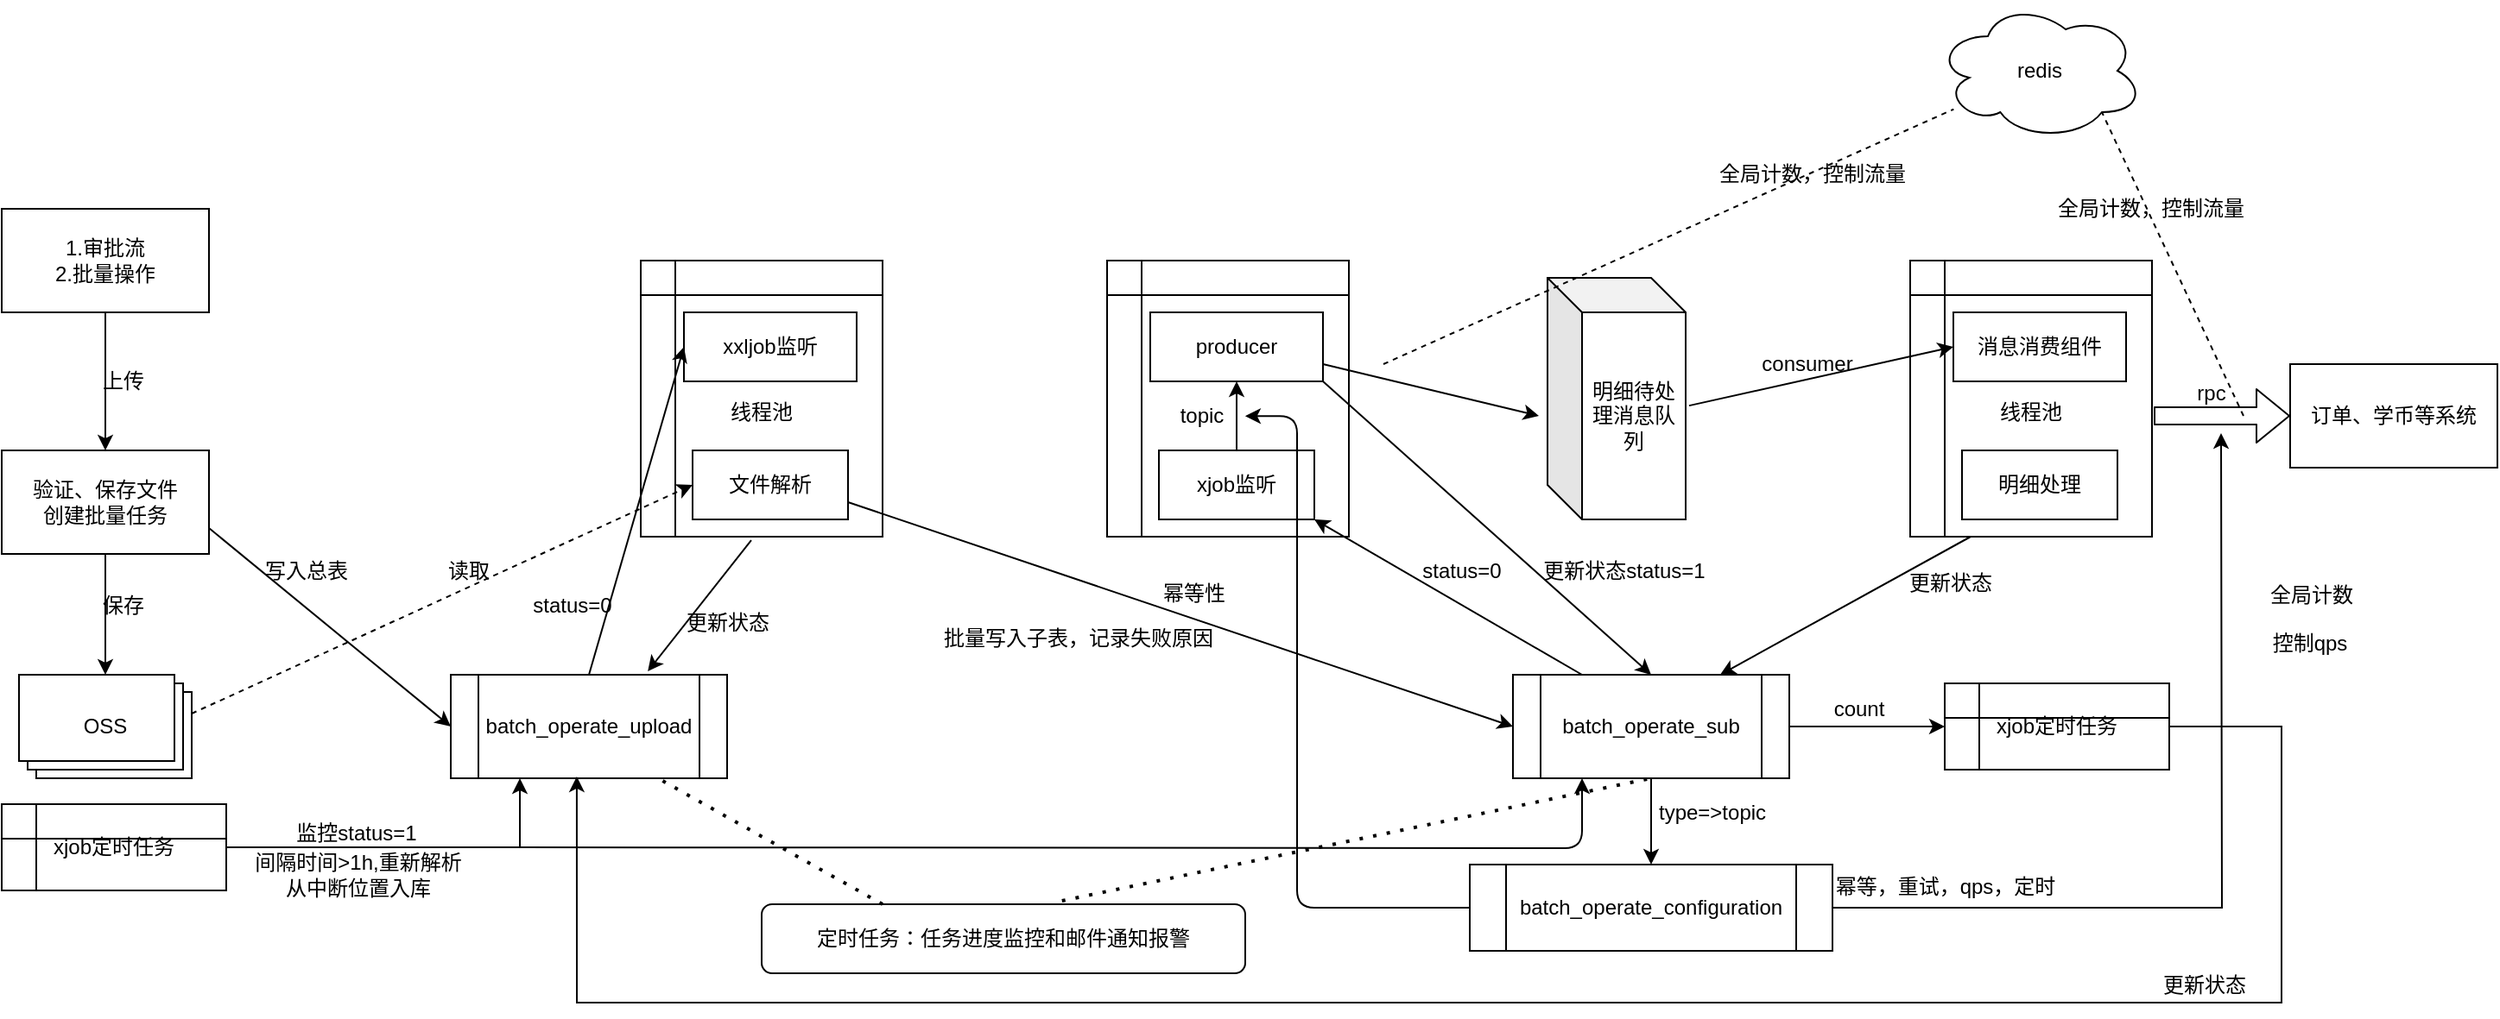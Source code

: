 <mxfile version="14.4.3" type="github">
  <diagram id="qoWiwMtUUDoG-ershA9c" name="Page-1">
    <mxGraphModel dx="1426" dy="5586" grid="1" gridSize="10" guides="1" tooltips="1" connect="1" arrows="1" fold="1" page="1" pageScale="1" pageWidth="3300" pageHeight="4681" math="0" shadow="0">
      <root>
        <mxCell id="0" />
        <mxCell id="1" parent="0" />
        <mxCell id="PZr9lelDYHl3dYxXVVvF-3" value="" style="edgeStyle=orthogonalEdgeStyle;rounded=0;orthogonalLoop=1;jettySize=auto;html=1;" parent="1" source="PZr9lelDYHl3dYxXVVvF-1" target="PZr9lelDYHl3dYxXVVvF-2" edge="1">
          <mxGeometry relative="1" as="geometry" />
        </mxCell>
        <mxCell id="PZr9lelDYHl3dYxXVVvF-1" value="1.审批流&lt;br&gt;2.批量操作" style="rounded=0;whiteSpace=wrap;html=1;" parent="1" vertex="1">
          <mxGeometry x="220" y="70" width="120" height="60" as="geometry" />
        </mxCell>
        <mxCell id="PZr9lelDYHl3dYxXVVvF-7" style="edgeStyle=orthogonalEdgeStyle;rounded=0;orthogonalLoop=1;jettySize=auto;html=1;" parent="1" source="PZr9lelDYHl3dYxXVVvF-2" edge="1">
          <mxGeometry relative="1" as="geometry">
            <mxPoint x="280" y="340" as="targetPoint" />
          </mxGeometry>
        </mxCell>
        <mxCell id="PZr9lelDYHl3dYxXVVvF-2" value="验证、保存文件&lt;br&gt;创建批量任务" style="rounded=0;whiteSpace=wrap;html=1;" parent="1" vertex="1">
          <mxGeometry x="220" y="210" width="120" height="60" as="geometry" />
        </mxCell>
        <mxCell id="PZr9lelDYHl3dYxXVVvF-4" value="上传" style="text;html=1;align=center;verticalAlign=middle;resizable=0;points=[];autosize=1;" parent="1" vertex="1">
          <mxGeometry x="270" y="160" width="40" height="20" as="geometry" />
        </mxCell>
        <mxCell id="PZr9lelDYHl3dYxXVVvF-5" value="" style="verticalLabelPosition=bottom;verticalAlign=top;html=1;shape=mxgraph.basic.layered_rect;dx=10;outlineConnect=0;" parent="1" vertex="1">
          <mxGeometry x="230" y="340" width="100" height="60" as="geometry" />
        </mxCell>
        <mxCell id="PZr9lelDYHl3dYxXVVvF-6" value="OSS" style="text;html=1;strokeColor=none;fillColor=none;align=center;verticalAlign=middle;whiteSpace=wrap;rounded=0;" parent="1" vertex="1">
          <mxGeometry x="260" y="360" width="40" height="20" as="geometry" />
        </mxCell>
        <mxCell id="PZr9lelDYHl3dYxXVVvF-8" value="batch_operate_upload" style="shape=process;whiteSpace=wrap;html=1;backgroundOutline=1;" parent="1" vertex="1">
          <mxGeometry x="480" y="340" width="160" height="60" as="geometry" />
        </mxCell>
        <mxCell id="PZr9lelDYHl3dYxXVVvF-9" value="&lt;br&gt;线程池&lt;br&gt;" style="shape=internalStorage;whiteSpace=wrap;html=1;backgroundOutline=1;" parent="1" vertex="1">
          <mxGeometry x="590" y="100" width="140" height="160" as="geometry" />
        </mxCell>
        <mxCell id="PZr9lelDYHl3dYxXVVvF-10" value="" style="endArrow=classic;html=1;exitX=0;exitY=0;exitDx=100;exitDy=22.5;exitPerimeter=0;entryX=0;entryY=0.5;entryDx=0;entryDy=0;dashed=1;" parent="1" source="PZr9lelDYHl3dYxXVVvF-5" target="PZr9lelDYHl3dYxXVVvF-13" edge="1">
          <mxGeometry width="50" height="50" relative="1" as="geometry">
            <mxPoint x="390" y="380" as="sourcePoint" />
            <mxPoint x="440" y="330" as="targetPoint" />
          </mxGeometry>
        </mxCell>
        <mxCell id="PZr9lelDYHl3dYxXVVvF-11" value="&lt;span&gt;xxljob监听&lt;/span&gt;" style="rounded=0;whiteSpace=wrap;html=1;" parent="1" vertex="1">
          <mxGeometry x="615" y="130" width="100" height="40" as="geometry" />
        </mxCell>
        <mxCell id="PZr9lelDYHl3dYxXVVvF-13" value="文件解析" style="rounded=0;whiteSpace=wrap;html=1;" parent="1" vertex="1">
          <mxGeometry x="620" y="210" width="90" height="40" as="geometry" />
        </mxCell>
        <mxCell id="PZr9lelDYHl3dYxXVVvF-14" value="" style="endArrow=classic;html=1;exitX=0.5;exitY=0;exitDx=0;exitDy=0;entryX=0;entryY=0.5;entryDx=0;entryDy=0;" parent="1" source="PZr9lelDYHl3dYxXVVvF-8" target="PZr9lelDYHl3dYxXVVvF-11" edge="1">
          <mxGeometry width="50" height="50" relative="1" as="geometry">
            <mxPoint x="400" y="600" as="sourcePoint" />
            <mxPoint x="450" y="550" as="targetPoint" />
          </mxGeometry>
        </mxCell>
        <mxCell id="PZr9lelDYHl3dYxXVVvF-15" value="保存" style="text;html=1;align=center;verticalAlign=middle;resizable=0;points=[];autosize=1;" parent="1" vertex="1">
          <mxGeometry x="270" y="290" width="40" height="20" as="geometry" />
        </mxCell>
        <mxCell id="PZr9lelDYHl3dYxXVVvF-16" value="" style="endArrow=classic;html=1;exitX=1;exitY=0.75;exitDx=0;exitDy=0;entryX=0;entryY=0.5;entryDx=0;entryDy=0;" parent="1" source="PZr9lelDYHl3dYxXVVvF-2" target="PZr9lelDYHl3dYxXVVvF-8" edge="1">
          <mxGeometry width="50" height="50" relative="1" as="geometry">
            <mxPoint x="360" y="300" as="sourcePoint" />
            <mxPoint x="410" y="250" as="targetPoint" />
          </mxGeometry>
        </mxCell>
        <mxCell id="PZr9lelDYHl3dYxXVVvF-17" value="写入总表" style="text;html=1;align=center;verticalAlign=middle;resizable=0;points=[];autosize=1;" parent="1" vertex="1">
          <mxGeometry x="366" y="270" width="60" height="20" as="geometry" />
        </mxCell>
        <mxCell id="PZr9lelDYHl3dYxXVVvF-18" value="读取" style="text;html=1;align=center;verticalAlign=middle;resizable=0;points=[];autosize=1;" parent="1" vertex="1">
          <mxGeometry x="470" y="270" width="40" height="20" as="geometry" />
        </mxCell>
        <mxCell id="PZr9lelDYHl3dYxXVVvF-19" value="" style="endArrow=classic;html=1;exitX=0.457;exitY=1.013;exitDx=0;exitDy=0;exitPerimeter=0;entryX=0.713;entryY=-0.033;entryDx=0;entryDy=0;entryPerimeter=0;" parent="1" source="PZr9lelDYHl3dYxXVVvF-9" target="PZr9lelDYHl3dYxXVVvF-8" edge="1">
          <mxGeometry width="50" height="50" relative="1" as="geometry">
            <mxPoint x="670" y="350" as="sourcePoint" />
            <mxPoint x="720" y="300" as="targetPoint" />
          </mxGeometry>
        </mxCell>
        <mxCell id="PZr9lelDYHl3dYxXVVvF-20" value="更新状态" style="text;html=1;align=center;verticalAlign=middle;resizable=0;points=[];autosize=1;" parent="1" vertex="1">
          <mxGeometry x="610" y="300" width="60" height="20" as="geometry" />
        </mxCell>
        <mxCell id="PZr9lelDYHl3dYxXVVvF-21" value="明细待处理消息队列" style="shape=cube;whiteSpace=wrap;html=1;boundedLbl=1;backgroundOutline=1;darkOpacity=0.05;darkOpacity2=0.1;" parent="1" vertex="1">
          <mxGeometry x="1115" y="110" width="80" height="140" as="geometry" />
        </mxCell>
        <mxCell id="PZr9lelDYHl3dYxXVVvF-26" value="&lt;br&gt;线程池&lt;br&gt;" style="shape=internalStorage;whiteSpace=wrap;html=1;backgroundOutline=1;" parent="1" vertex="1">
          <mxGeometry x="1325" y="100" width="140" height="160" as="geometry" />
        </mxCell>
        <mxCell id="PZr9lelDYHl3dYxXVVvF-27" value="&lt;span&gt;消息消费组件&lt;/span&gt;" style="rounded=0;whiteSpace=wrap;html=1;" parent="1" vertex="1">
          <mxGeometry x="1350" y="130" width="100" height="40" as="geometry" />
        </mxCell>
        <mxCell id="PZr9lelDYHl3dYxXVVvF-28" value="明细处理" style="rounded=0;whiteSpace=wrap;html=1;" parent="1" vertex="1">
          <mxGeometry x="1355" y="210" width="90" height="40" as="geometry" />
        </mxCell>
        <mxCell id="PZr9lelDYHl3dYxXVVvF-30" value="" style="endArrow=classic;html=1;exitX=1.025;exitY=0.529;exitDx=0;exitDy=0;exitPerimeter=0;entryX=0;entryY=0.5;entryDx=0;entryDy=0;" parent="1" source="PZr9lelDYHl3dYxXVVvF-21" target="PZr9lelDYHl3dYxXVVvF-27" edge="1">
          <mxGeometry width="50" height="50" relative="1" as="geometry">
            <mxPoint x="1205" y="210" as="sourcePoint" />
            <mxPoint x="1255" y="160" as="targetPoint" />
          </mxGeometry>
        </mxCell>
        <mxCell id="PZr9lelDYHl3dYxXVVvF-31" value="consumer" style="text;html=1;align=center;verticalAlign=middle;resizable=0;points=[];autosize=1;" parent="1" vertex="1">
          <mxGeometry x="1230" y="150" width="70" height="20" as="geometry" />
        </mxCell>
        <mxCell id="OIphQyb20RP0rthybxOa-6" value="" style="edgeStyle=orthogonalEdgeStyle;rounded=0;orthogonalLoop=1;jettySize=auto;html=1;" parent="1" source="PZr9lelDYHl3dYxXVVvF-32" target="OIphQyb20RP0rthybxOa-5" edge="1">
          <mxGeometry relative="1" as="geometry" />
        </mxCell>
        <mxCell id="OIphQyb20RP0rthybxOa-11" value="" style="edgeStyle=orthogonalEdgeStyle;rounded=0;orthogonalLoop=1;jettySize=auto;html=1;" parent="1" source="PZr9lelDYHl3dYxXVVvF-32" target="OIphQyb20RP0rthybxOa-10" edge="1">
          <mxGeometry relative="1" as="geometry" />
        </mxCell>
        <mxCell id="PZr9lelDYHl3dYxXVVvF-32" value="batch_operate_sub" style="shape=process;whiteSpace=wrap;html=1;backgroundOutline=1;" parent="1" vertex="1">
          <mxGeometry x="1095" y="340" width="160" height="60" as="geometry" />
        </mxCell>
        <mxCell id="PZr9lelDYHl3dYxXVVvF-34" value="批量写入子表，记录失败原因" style="text;html=1;align=center;verticalAlign=middle;resizable=0;points=[];autosize=1;" parent="1" vertex="1">
          <mxGeometry x="758" y="309" width="170" height="20" as="geometry" />
        </mxCell>
        <mxCell id="PZr9lelDYHl3dYxXVVvF-35" value="" style="endArrow=classic;html=1;exitX=0.25;exitY=1;exitDx=0;exitDy=0;entryX=0.75;entryY=0;entryDx=0;entryDy=0;" parent="1" source="PZr9lelDYHl3dYxXVVvF-26" target="PZr9lelDYHl3dYxXVVvF-32" edge="1">
          <mxGeometry width="50" height="50" relative="1" as="geometry">
            <mxPoint x="1335" y="320" as="sourcePoint" />
            <mxPoint x="1385" y="270" as="targetPoint" />
          </mxGeometry>
        </mxCell>
        <mxCell id="PZr9lelDYHl3dYxXVVvF-36" value="更新状态" style="text;html=1;align=center;verticalAlign=middle;resizable=0;points=[];autosize=1;" parent="1" vertex="1">
          <mxGeometry x="1318" y="277" width="60" height="20" as="geometry" />
        </mxCell>
        <mxCell id="PZr9lelDYHl3dYxXVVvF-39" value="更新状态" style="text;html=1;align=center;verticalAlign=middle;resizable=0;points=[];autosize=1;" parent="1" vertex="1">
          <mxGeometry x="1465" y="510" width="60" height="20" as="geometry" />
        </mxCell>
        <mxCell id="PZr9lelDYHl3dYxXVVvF-41" value="定时任务：任务进度监控和邮件通知报警" style="rounded=1;whiteSpace=wrap;html=1;" parent="1" vertex="1">
          <mxGeometry x="660" y="473" width="280" height="40" as="geometry" />
        </mxCell>
        <mxCell id="PZr9lelDYHl3dYxXVVvF-42" value="" style="endArrow=none;dashed=1;html=1;dashPattern=1 3;strokeWidth=2;exitX=0.25;exitY=0;exitDx=0;exitDy=0;entryX=0.75;entryY=1;entryDx=0;entryDy=0;" parent="1" source="PZr9lelDYHl3dYxXVVvF-41" target="PZr9lelDYHl3dYxXVVvF-8" edge="1">
          <mxGeometry width="50" height="50" relative="1" as="geometry">
            <mxPoint x="620" y="450" as="sourcePoint" />
            <mxPoint x="670" y="400" as="targetPoint" />
          </mxGeometry>
        </mxCell>
        <mxCell id="PZr9lelDYHl3dYxXVVvF-43" value="" style="endArrow=none;dashed=1;html=1;dashPattern=1 3;strokeWidth=2;exitX=0.621;exitY=-0.05;exitDx=0;exitDy=0;exitPerimeter=0;entryX=0.5;entryY=1;entryDx=0;entryDy=0;" parent="1" source="PZr9lelDYHl3dYxXVVvF-41" target="PZr9lelDYHl3dYxXVVvF-32" edge="1">
          <mxGeometry width="50" height="50" relative="1" as="geometry">
            <mxPoint x="810" y="470" as="sourcePoint" />
            <mxPoint x="860" y="420" as="targetPoint" />
          </mxGeometry>
        </mxCell>
        <mxCell id="OIphQyb20RP0rthybxOa-1" value="status=0" style="text;html=1;align=center;verticalAlign=middle;resizable=0;points=[];autosize=1;" parent="1" vertex="1">
          <mxGeometry x="520" y="290" width="60" height="20" as="geometry" />
        </mxCell>
        <mxCell id="gbeeoLftiZqk-tR9NvzK-5" style="edgeStyle=orthogonalEdgeStyle;rounded=0;orthogonalLoop=1;jettySize=auto;html=1;entryX=0.456;entryY=0.983;entryDx=0;entryDy=0;entryPerimeter=0;" parent="1" source="OIphQyb20RP0rthybxOa-5" target="PZr9lelDYHl3dYxXVVvF-8" edge="1">
          <mxGeometry relative="1" as="geometry">
            <Array as="points">
              <mxPoint x="1540" y="530" />
              <mxPoint x="553" y="530" />
            </Array>
          </mxGeometry>
        </mxCell>
        <mxCell id="OIphQyb20RP0rthybxOa-5" value="xjob定时任务" style="shape=internalStorage;whiteSpace=wrap;html=1;backgroundOutline=1;" parent="1" vertex="1">
          <mxGeometry x="1345" y="345" width="130" height="50" as="geometry" />
        </mxCell>
        <mxCell id="OIphQyb20RP0rthybxOa-9" value="count" style="text;html=1;align=center;verticalAlign=middle;resizable=0;points=[];autosize=1;" parent="1" vertex="1">
          <mxGeometry x="1275" y="350" width="40" height="20" as="geometry" />
        </mxCell>
        <mxCell id="gbeeoLftiZqk-tR9NvzK-1" style="edgeStyle=orthogonalEdgeStyle;rounded=0;orthogonalLoop=1;jettySize=auto;html=1;" parent="1" source="OIphQyb20RP0rthybxOa-10" edge="1">
          <mxGeometry relative="1" as="geometry">
            <mxPoint x="1505" y="200" as="targetPoint" />
          </mxGeometry>
        </mxCell>
        <mxCell id="OIphQyb20RP0rthybxOa-10" value="batch_operate_configuration" style="shape=process;whiteSpace=wrap;html=1;backgroundOutline=1;" parent="1" vertex="1">
          <mxGeometry x="1070" y="450" width="210" height="50" as="geometry" />
        </mxCell>
        <mxCell id="OIphQyb20RP0rthybxOa-12" value="type=&amp;gt;topic" style="text;html=1;align=center;verticalAlign=middle;resizable=0;points=[];autosize=1;" parent="1" vertex="1">
          <mxGeometry x="1170" y="410" width="80" height="20" as="geometry" />
        </mxCell>
        <mxCell id="OIphQyb20RP0rthybxOa-13" value="订单、学币等系统" style="rounded=0;whiteSpace=wrap;html=1;" parent="1" vertex="1">
          <mxGeometry x="1545" y="160" width="120" height="60" as="geometry" />
        </mxCell>
        <mxCell id="OIphQyb20RP0rthybxOa-14" value="" style="shape=flexArrow;endArrow=classic;html=1;entryX=0;entryY=0.5;entryDx=0;entryDy=0;" parent="1" target="OIphQyb20RP0rthybxOa-13" edge="1">
          <mxGeometry width="50" height="50" relative="1" as="geometry">
            <mxPoint x="1466" y="190" as="sourcePoint" />
            <mxPoint x="1535" y="170" as="targetPoint" />
          </mxGeometry>
        </mxCell>
        <mxCell id="OIphQyb20RP0rthybxOa-15" value="rpc" style="text;html=1;align=center;verticalAlign=middle;resizable=0;points=[];autosize=1;" parent="1" vertex="1">
          <mxGeometry x="1484" y="167" width="30" height="20" as="geometry" />
        </mxCell>
        <mxCell id="gbeeoLftiZqk-tR9NvzK-2" value="幂等，重试，qps，定时" style="text;html=1;align=center;verticalAlign=middle;resizable=0;points=[];autosize=1;" parent="1" vertex="1">
          <mxGeometry x="1275" y="453" width="140" height="20" as="geometry" />
        </mxCell>
        <mxCell id="gbeeoLftiZqk-tR9NvzK-6" value="" style="endArrow=classic;html=1;exitX=1;exitY=0.75;exitDx=0;exitDy=0;entryX=0;entryY=0.5;entryDx=0;entryDy=0;" parent="1" source="PZr9lelDYHl3dYxXVVvF-13" target="PZr9lelDYHl3dYxXVVvF-32" edge="1">
          <mxGeometry width="50" height="50" relative="1" as="geometry">
            <mxPoint x="780" y="320" as="sourcePoint" />
            <mxPoint x="830" y="270" as="targetPoint" />
          </mxGeometry>
        </mxCell>
        <mxCell id="gbeeoLftiZqk-tR9NvzK-8" value="" style="shape=internalStorage;whiteSpace=wrap;html=1;backgroundOutline=1;" parent="1" vertex="1">
          <mxGeometry x="860" y="100" width="140" height="160" as="geometry" />
        </mxCell>
        <mxCell id="gbeeoLftiZqk-tR9NvzK-9" value="&lt;span&gt;producer&lt;/span&gt;" style="rounded=0;whiteSpace=wrap;html=1;" parent="1" vertex="1">
          <mxGeometry x="885" y="130" width="100" height="40" as="geometry" />
        </mxCell>
        <mxCell id="gbeeoLftiZqk-tR9NvzK-10" value="xjob监听" style="rounded=0;whiteSpace=wrap;html=1;" parent="1" vertex="1">
          <mxGeometry x="890" y="210" width="90" height="40" as="geometry" />
        </mxCell>
        <mxCell id="gbeeoLftiZqk-tR9NvzK-11" value="" style="endArrow=classic;html=1;exitX=0.25;exitY=0;exitDx=0;exitDy=0;entryX=1;entryY=1;entryDx=0;entryDy=0;" parent="1" source="PZr9lelDYHl3dYxXVVvF-32" target="gbeeoLftiZqk-tR9NvzK-10" edge="1">
          <mxGeometry width="50" height="50" relative="1" as="geometry">
            <mxPoint x="950" y="350" as="sourcePoint" />
            <mxPoint x="1000" y="300" as="targetPoint" />
          </mxGeometry>
        </mxCell>
        <mxCell id="gbeeoLftiZqk-tR9NvzK-12" value="" style="endArrow=classic;html=1;exitX=1;exitY=0.75;exitDx=0;exitDy=0;" parent="1" source="gbeeoLftiZqk-tR9NvzK-9" edge="1">
          <mxGeometry width="50" height="50" relative="1" as="geometry">
            <mxPoint x="985" y="150" as="sourcePoint" />
            <mxPoint x="1110" y="190" as="targetPoint" />
          </mxGeometry>
        </mxCell>
        <mxCell id="gbeeoLftiZqk-tR9NvzK-13" value="status=0" style="text;html=1;align=center;verticalAlign=middle;resizable=0;points=[];autosize=1;" parent="1" vertex="1">
          <mxGeometry x="1035" y="270" width="60" height="20" as="geometry" />
        </mxCell>
        <mxCell id="gbeeoLftiZqk-tR9NvzK-14" value="" style="endArrow=classic;html=1;exitX=0.5;exitY=0;exitDx=0;exitDy=0;" parent="1" source="gbeeoLftiZqk-tR9NvzK-10" target="gbeeoLftiZqk-tR9NvzK-9" edge="1">
          <mxGeometry width="50" height="50" relative="1" as="geometry">
            <mxPoint x="770" y="280" as="sourcePoint" />
            <mxPoint x="820" y="230" as="targetPoint" />
          </mxGeometry>
        </mxCell>
        <mxCell id="gbeeoLftiZqk-tR9NvzK-15" value="" style="endArrow=classic;html=1;exitX=0;exitY=0.5;exitDx=0;exitDy=0;entryX=0.571;entryY=0.563;entryDx=0;entryDy=0;entryPerimeter=0;edgeStyle=orthogonalEdgeStyle;" parent="1" source="OIphQyb20RP0rthybxOa-10" target="gbeeoLftiZqk-tR9NvzK-8" edge="1">
          <mxGeometry width="50" height="50" relative="1" as="geometry">
            <mxPoint x="1000" y="480" as="sourcePoint" />
            <mxPoint x="1050" y="430" as="targetPoint" />
            <Array as="points">
              <mxPoint x="970" y="475" />
              <mxPoint x="970" y="190" />
            </Array>
          </mxGeometry>
        </mxCell>
        <mxCell id="gbeeoLftiZqk-tR9NvzK-16" value="topic" style="text;html=1;strokeColor=none;fillColor=none;align=center;verticalAlign=middle;whiteSpace=wrap;rounded=0;" parent="1" vertex="1">
          <mxGeometry x="895" y="180" width="40" height="20" as="geometry" />
        </mxCell>
        <mxCell id="gbeeoLftiZqk-tR9NvzK-20" value="" style="edgeStyle=orthogonalEdgeStyle;rounded=0;orthogonalLoop=1;jettySize=auto;html=1;entryX=0.25;entryY=1;entryDx=0;entryDy=0;" parent="1" source="gbeeoLftiZqk-tR9NvzK-18" target="PZr9lelDYHl3dYxXVVvF-8" edge="1">
          <mxGeometry relative="1" as="geometry">
            <mxPoint x="440" y="485" as="targetPoint" />
          </mxGeometry>
        </mxCell>
        <mxCell id="gbeeoLftiZqk-tR9NvzK-18" value="xjob定时任务" style="shape=internalStorage;whiteSpace=wrap;html=1;backgroundOutline=1;" parent="1" vertex="1">
          <mxGeometry x="220" y="415" width="130" height="50" as="geometry" />
        </mxCell>
        <mxCell id="gbeeoLftiZqk-tR9NvzK-21" value="监控status=1" style="text;html=1;align=center;verticalAlign=middle;resizable=0;points=[];autosize=1;" parent="1" vertex="1">
          <mxGeometry x="380" y="422" width="90" height="20" as="geometry" />
        </mxCell>
        <mxCell id="gbeeoLftiZqk-tR9NvzK-22" value="间隔时间&amp;gt;1h,重新解析&lt;br&gt;从中断位置入库" style="text;html=1;align=center;verticalAlign=middle;resizable=0;points=[];autosize=1;" parent="1" vertex="1">
          <mxGeometry x="356" y="441" width="140" height="30" as="geometry" />
        </mxCell>
        <mxCell id="gbeeoLftiZqk-tR9NvzK-23" value="" style="endArrow=classic;html=1;exitX=1;exitY=1;exitDx=0;exitDy=0;entryX=0.5;entryY=0;entryDx=0;entryDy=0;" parent="1" source="gbeeoLftiZqk-tR9NvzK-9" target="PZr9lelDYHl3dYxXVVvF-32" edge="1">
          <mxGeometry width="50" height="50" relative="1" as="geometry">
            <mxPoint x="980" y="180" as="sourcePoint" />
            <mxPoint x="860" y="730" as="targetPoint" />
          </mxGeometry>
        </mxCell>
        <mxCell id="gbeeoLftiZqk-tR9NvzK-24" value="更新状态status=1" style="text;html=1;align=center;verticalAlign=middle;resizable=0;points=[];autosize=1;" parent="1" vertex="1">
          <mxGeometry x="1104" y="270" width="110" height="20" as="geometry" />
        </mxCell>
        <mxCell id="gbeeoLftiZqk-tR9NvzK-25" value="幂等性" style="text;html=1;align=center;verticalAlign=middle;resizable=0;points=[];autosize=1;" parent="1" vertex="1">
          <mxGeometry x="885" y="283" width="50" height="20" as="geometry" />
        </mxCell>
        <mxCell id="o0XffJ-N5nZjbsauI0K2-1" value="redis" style="ellipse;shape=cloud;whiteSpace=wrap;html=1;" vertex="1" parent="1">
          <mxGeometry x="1340" y="-50" width="120" height="80" as="geometry" />
        </mxCell>
        <mxCell id="o0XffJ-N5nZjbsauI0K2-4" value="全局计数" style="text;html=1;align=center;verticalAlign=middle;resizable=0;points=[];autosize=1;" vertex="1" parent="1">
          <mxGeometry x="1527" y="284" width="60" height="20" as="geometry" />
        </mxCell>
        <mxCell id="o0XffJ-N5nZjbsauI0K2-5" value="控制qps" style="text;html=1;align=center;verticalAlign=middle;resizable=0;points=[];autosize=1;" vertex="1" parent="1">
          <mxGeometry x="1526" y="312" width="60" height="20" as="geometry" />
        </mxCell>
        <mxCell id="o0XffJ-N5nZjbsauI0K2-6" value="" style="endArrow=classic;html=1;entryX=0.25;entryY=1;entryDx=0;entryDy=0;edgeStyle=orthogonalEdgeStyle;" edge="1" parent="1" target="PZr9lelDYHl3dYxXVVvF-32">
          <mxGeometry width="50" height="50" relative="1" as="geometry">
            <mxPoint x="520" y="440" as="sourcePoint" />
            <mxPoint x="1140" y="440" as="targetPoint" />
          </mxGeometry>
        </mxCell>
        <mxCell id="o0XffJ-N5nZjbsauI0K2-7" value="" style="endArrow=none;dashed=1;html=1;" edge="1" parent="1" target="o0XffJ-N5nZjbsauI0K2-1">
          <mxGeometry width="50" height="50" relative="1" as="geometry">
            <mxPoint x="1020" y="160" as="sourcePoint" />
            <mxPoint x="1140" y="30" as="targetPoint" />
          </mxGeometry>
        </mxCell>
        <mxCell id="o0XffJ-N5nZjbsauI0K2-8" value="" style="endArrow=none;dashed=1;html=1;entryX=0.8;entryY=0.8;entryDx=0;entryDy=0;entryPerimeter=0;exitX=1.133;exitY=1.15;exitDx=0;exitDy=0;exitPerimeter=0;" edge="1" parent="1" source="OIphQyb20RP0rthybxOa-15" target="o0XffJ-N5nZjbsauI0K2-1">
          <mxGeometry width="50" height="50" relative="1" as="geometry">
            <mxPoint x="1250" y="110" as="sourcePoint" />
            <mxPoint x="1300" y="60" as="targetPoint" />
          </mxGeometry>
        </mxCell>
        <mxCell id="o0XffJ-N5nZjbsauI0K2-9" value="全局计数，控制流量" style="text;html=1;align=center;verticalAlign=middle;resizable=0;points=[];autosize=1;" vertex="1" parent="1">
          <mxGeometry x="1404" y="60" width="120" height="20" as="geometry" />
        </mxCell>
        <mxCell id="o0XffJ-N5nZjbsauI0K2-11" value="全局计数，控制流量" style="text;html=1;align=center;verticalAlign=middle;resizable=0;points=[];autosize=1;" vertex="1" parent="1">
          <mxGeometry x="1208" y="40" width="120" height="20" as="geometry" />
        </mxCell>
      </root>
    </mxGraphModel>
  </diagram>
</mxfile>
